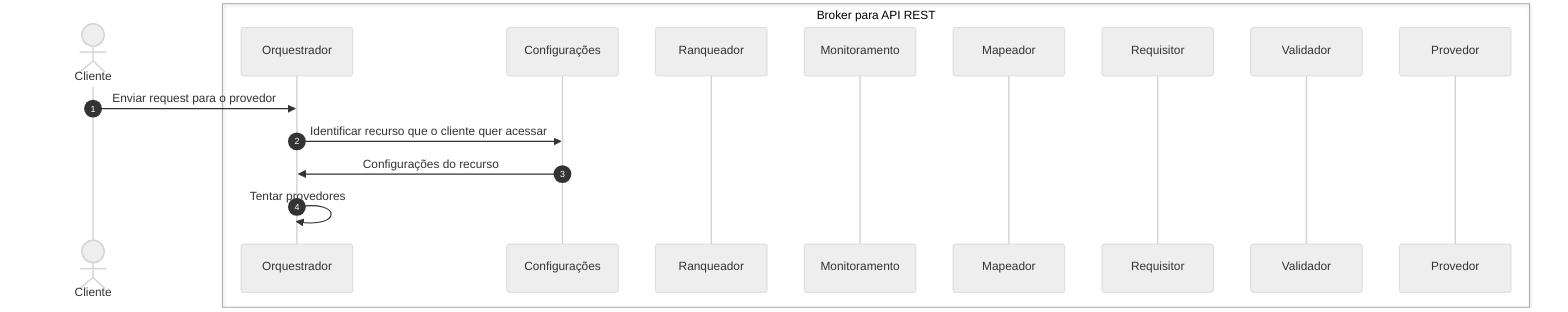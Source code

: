 %%{init: {'theme':'neutral'}}%%

sequenceDiagram
    actor Cliente

    box Broker para API REST
    participant Orquestrador
    participant Configurações
    participant Ranqueador
    participant Monitoramento
    participant Mapeador
    participant Requisitor
    participant Validador
    participant Provedor
    end
    
    autonumber
    Cliente->>Orquestrador: Enviar request para o provedor
    Orquestrador->>Configurações: Identificar recurso que o cliente quer acessar
    Configurações->>Orquestrador: Configurações do recurso
    Orquestrador ->> Orquestrador: Tentar provedores